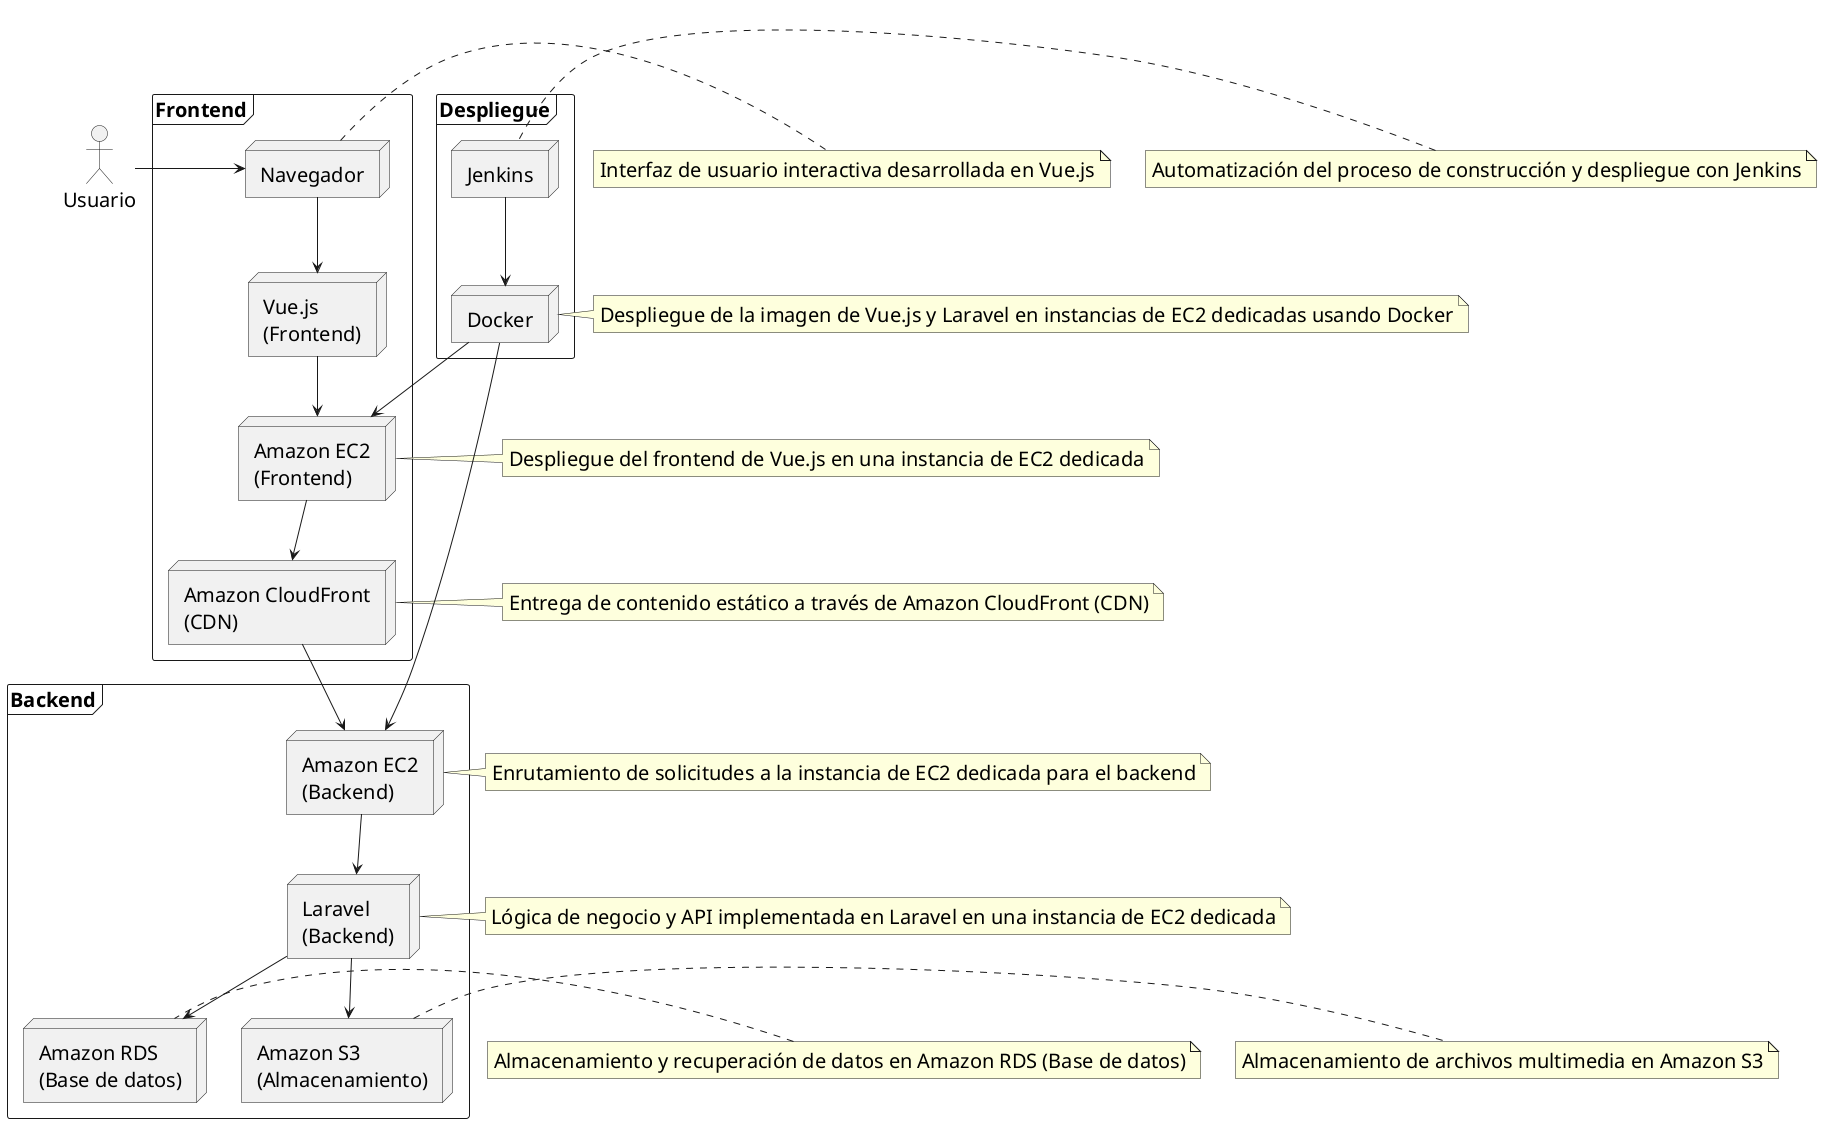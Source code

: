 @startuml

skinparam defaultFontSize 20

actor Usuario

frame "Frontend" {
    node "Navegador" as navegador
    node "Vue.js\n(Frontend)" as vue_frontend
    node "Amazon EC2\n(Frontend)" as ec2_frontend
    node "Amazon CloudFront\n(CDN)" as cloudfront
}

frame "Backend" {
    node "Amazon EC2\n(Backend)" as ec2_backend
    node "Laravel\n(Backend)" as laravel_backend
    node "Amazon RDS\n(Base de datos)" as rds
    node "Amazon S3\n(Almacenamiento)" as s3
}

frame "Despliegue" {
    node "Jenkins" as jenkins
    node "Docker" as docker
}

Usuario -> navegador

navegador --> vue_frontend
vue_frontend --> ec2_frontend
ec2_frontend --> cloudfront

cloudfront --> ec2_backend
ec2_backend --> laravel_backend
laravel_backend --> rds
laravel_backend --> s3

jenkins --> docker
docker --> ec2_frontend
docker --> ec2_backend

note right of navegador: Interfaz de usuario interactiva desarrollada en Vue.js
note left of ec2_frontend: Despliegue del frontend de Vue.js en una instancia de EC2 dedicada
note right of cloudfront: Entrega de contenido estático a través de Amazon CloudFront (CDN)
note left of ec2_backend: Enrutamiento de solicitudes a la instancia de EC2 dedicada para el backend
note right of laravel_backend: Lógica de negocio y API implementada en Laravel en una instancia de EC2 dedicada
note left of rds: Almacenamiento y recuperación de datos en Amazon RDS (Base de datos)
note right of s3: Almacenamiento de archivos multimedia en Amazon S3
note left of jenkins: Automatización del proceso de construcción y despliegue con Jenkins
note right of docker: Despliegue de la imagen de Vue.js y Laravel en instancias de EC2 dedicadas usando Docker

@enduml
